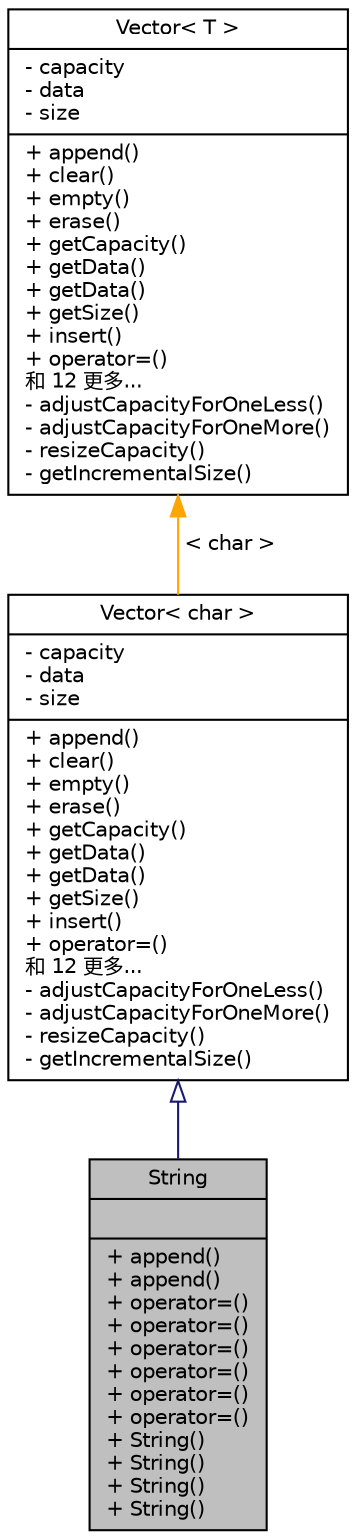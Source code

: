 digraph "String"
{
  edge [fontname="Helvetica",fontsize="10",labelfontname="Helvetica",labelfontsize="10"];
  node [fontname="Helvetica",fontsize="10",shape=record];
  Node841 [label="{String\n||+ append()\l+ append()\l+ operator=()\l+ operator=()\l+ operator=()\l+ operator=()\l+ operator=()\l+ operator=()\l+ String()\l+ String()\l+ String()\l+ String()\l}",height=0.2,width=0.4,color="black", fillcolor="grey75", style="filled", fontcolor="black"];
  Node842 -> Node841 [dir="back",color="midnightblue",fontsize="10",style="solid",arrowtail="onormal",fontname="Helvetica"];
  Node842 [label="{Vector\< char \>\n|- capacity\l- data\l- size\l|+ append()\l+ clear()\l+ empty()\l+ erase()\l+ getCapacity()\l+ getData()\l+ getData()\l+ getSize()\l+ insert()\l+ operator=()\l和 12 更多...\l- adjustCapacityForOneLess()\l- adjustCapacityForOneMore()\l- resizeCapacity()\l- getIncrementalSize()\l}",height=0.2,width=0.4,color="black", fillcolor="white", style="filled",URL="$d5/db2/class_vector.html"];
  Node843 -> Node842 [dir="back",color="orange",fontsize="10",style="solid",label=" \< char \>" ,fontname="Helvetica"];
  Node843 [label="{Vector\< T \>\n|- capacity\l- data\l- size\l|+ append()\l+ clear()\l+ empty()\l+ erase()\l+ getCapacity()\l+ getData()\l+ getData()\l+ getSize()\l+ insert()\l+ operator=()\l和 12 更多...\l- adjustCapacityForOneLess()\l- adjustCapacityForOneMore()\l- resizeCapacity()\l- getIncrementalSize()\l}",height=0.2,width=0.4,color="black", fillcolor="white", style="filled",URL="$d5/db2/class_vector.html"];
}
